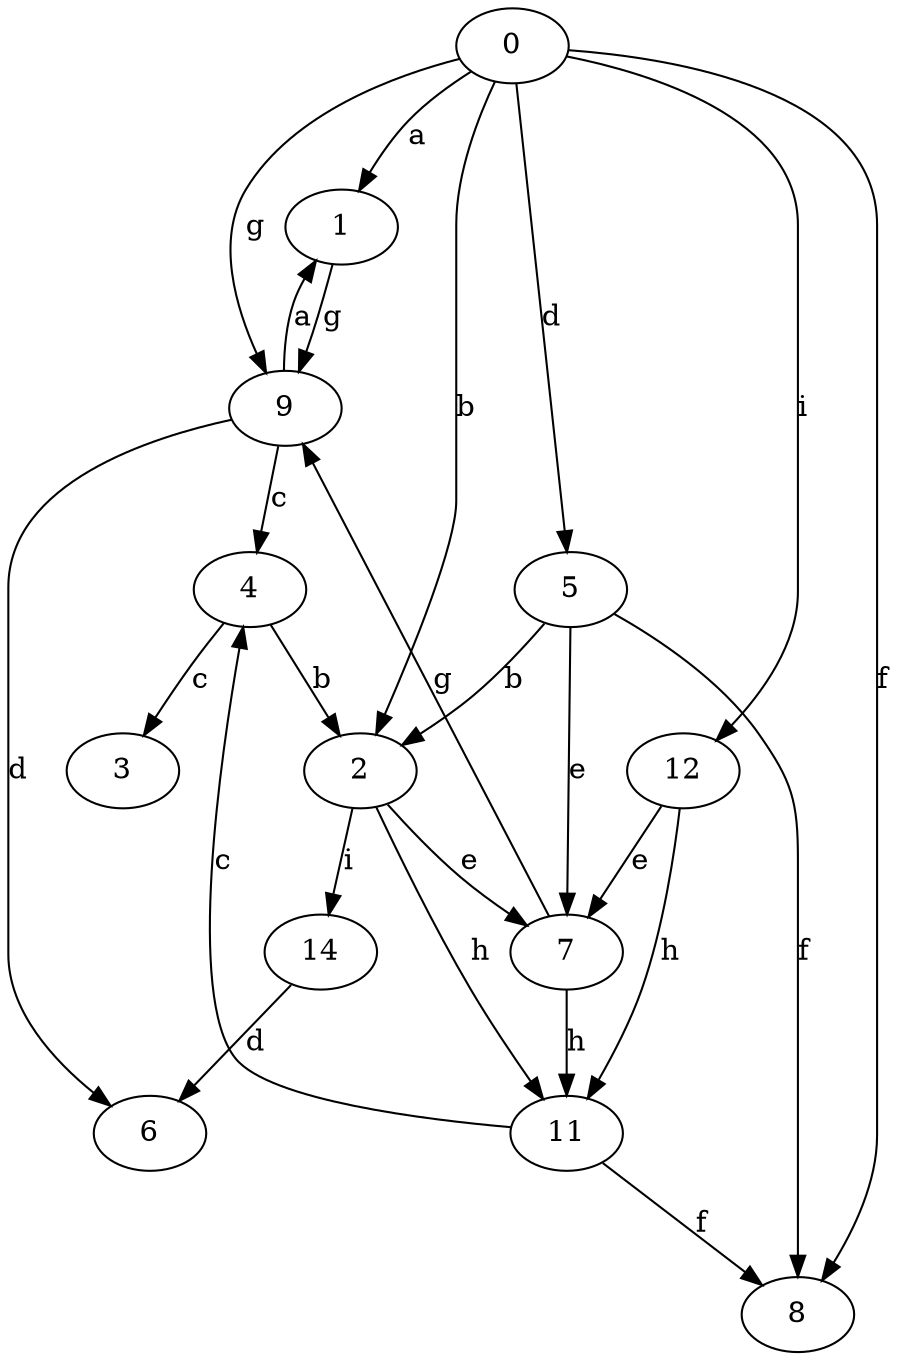 strict digraph  {
0;
1;
2;
3;
4;
5;
6;
7;
8;
9;
11;
12;
14;
0 -> 1  [label=a];
0 -> 2  [label=b];
0 -> 5  [label=d];
0 -> 8  [label=f];
0 -> 9  [label=g];
0 -> 12  [label=i];
1 -> 9  [label=g];
2 -> 7  [label=e];
2 -> 11  [label=h];
2 -> 14  [label=i];
4 -> 2  [label=b];
4 -> 3  [label=c];
5 -> 2  [label=b];
5 -> 7  [label=e];
5 -> 8  [label=f];
7 -> 9  [label=g];
7 -> 11  [label=h];
9 -> 1  [label=a];
9 -> 4  [label=c];
9 -> 6  [label=d];
11 -> 4  [label=c];
11 -> 8  [label=f];
12 -> 7  [label=e];
12 -> 11  [label=h];
14 -> 6  [label=d];
}
